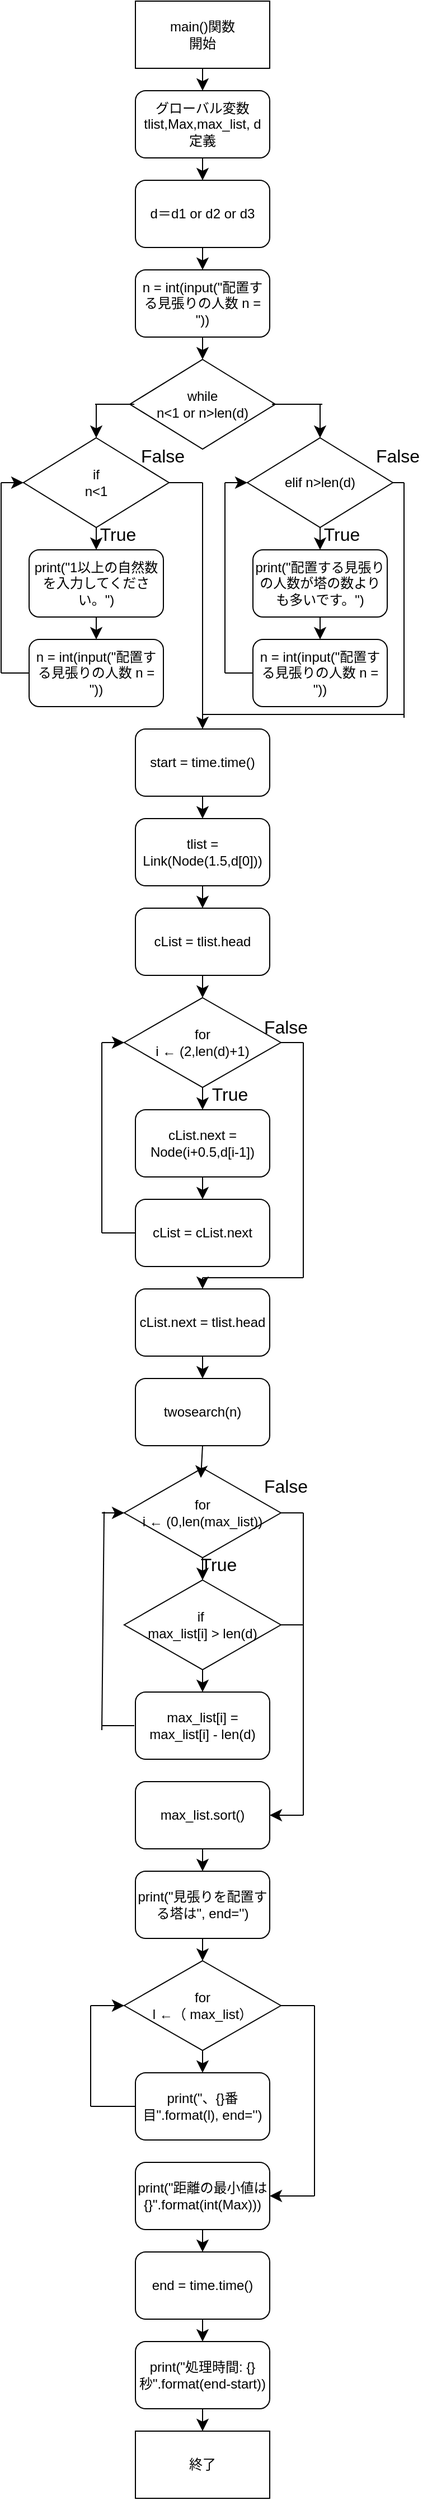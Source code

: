 <mxfile version="24.6.5" type="onedrive">
  <diagram name="ページ1" id="Wb0yIDDw3PDdgRT3iZk8">
    <mxGraphModel grid="1" page="0" gridSize="10" guides="1" tooltips="1" connect="1" arrows="1" fold="1" pageScale="1" pageWidth="827" pageHeight="1169" math="0" shadow="0">
      <root>
        <mxCell id="0" />
        <mxCell id="1" parent="0" />
        <mxCell id="iAbFU8XFhEPWIJ4KuYFY-12" style="edgeStyle=none;curved=1;rounded=0;orthogonalLoop=1;jettySize=auto;html=1;exitX=0.5;exitY=1;exitDx=0;exitDy=0;entryX=0.5;entryY=0;entryDx=0;entryDy=0;fontSize=12;startSize=8;endSize=8;" edge="1" parent="1" source="iAbFU8XFhEPWIJ4KuYFY-1" target="iAbFU8XFhEPWIJ4KuYFY-2">
          <mxGeometry relative="1" as="geometry" />
        </mxCell>
        <mxCell id="iAbFU8XFhEPWIJ4KuYFY-1" value="main()関数&lt;div&gt;開始&lt;/div&gt;" style="rounded=0;whiteSpace=wrap;html=1;" vertex="1" parent="1">
          <mxGeometry x="40" y="-120" width="120" height="60" as="geometry" />
        </mxCell>
        <mxCell id="iAbFU8XFhEPWIJ4KuYFY-13" style="edgeStyle=none;curved=1;rounded=0;orthogonalLoop=1;jettySize=auto;html=1;exitX=0.5;exitY=1;exitDx=0;exitDy=0;fontSize=12;startSize=8;endSize=8;" edge="1" parent="1" source="iAbFU8XFhEPWIJ4KuYFY-2" target="iAbFU8XFhEPWIJ4KuYFY-3">
          <mxGeometry relative="1" as="geometry" />
        </mxCell>
        <mxCell id="iAbFU8XFhEPWIJ4KuYFY-2" value="グローバル変数&lt;div&gt;tlist,Max,max_list, d&lt;br&gt;&lt;/div&gt;&lt;div&gt;定義&lt;/div&gt;" style="rounded=1;whiteSpace=wrap;html=1;" vertex="1" parent="1">
          <mxGeometry x="40" y="-40" width="120" height="60" as="geometry" />
        </mxCell>
        <mxCell id="iAbFU8XFhEPWIJ4KuYFY-14" style="edgeStyle=none;curved=1;rounded=0;orthogonalLoop=1;jettySize=auto;html=1;exitX=0.5;exitY=1;exitDx=0;exitDy=0;fontSize=12;startSize=8;endSize=8;" edge="1" parent="1" source="iAbFU8XFhEPWIJ4KuYFY-3" target="iAbFU8XFhEPWIJ4KuYFY-4">
          <mxGeometry relative="1" as="geometry" />
        </mxCell>
        <mxCell id="iAbFU8XFhEPWIJ4KuYFY-3" value="d＝d1 or d2 or d3" style="rounded=1;whiteSpace=wrap;html=1;" vertex="1" parent="1">
          <mxGeometry x="40" y="40" width="120" height="60" as="geometry" />
        </mxCell>
        <mxCell id="iAbFU8XFhEPWIJ4KuYFY-15" style="edgeStyle=none;curved=1;rounded=0;orthogonalLoop=1;jettySize=auto;html=1;exitX=0.5;exitY=1;exitDx=0;exitDy=0;entryX=0.5;entryY=0;entryDx=0;entryDy=0;fontSize=12;startSize=8;endSize=8;" edge="1" parent="1" source="iAbFU8XFhEPWIJ4KuYFY-4" target="iAbFU8XFhEPWIJ4KuYFY-5">
          <mxGeometry relative="1" as="geometry" />
        </mxCell>
        <mxCell id="iAbFU8XFhEPWIJ4KuYFY-4" value="n = int(input(&quot;配置する見張りの人数 n = &quot;))" style="rounded=1;whiteSpace=wrap;html=1;" vertex="1" parent="1">
          <mxGeometry x="40" y="120" width="120" height="60" as="geometry" />
        </mxCell>
        <mxCell id="iAbFU8XFhEPWIJ4KuYFY-5" value="while&lt;div&gt;n&amp;lt;1 or n&amp;gt;len(d)&lt;br&gt;&lt;/div&gt;" style="rhombus;whiteSpace=wrap;html=1;" vertex="1" parent="1">
          <mxGeometry x="35" y="200" width="130" height="80" as="geometry" />
        </mxCell>
        <mxCell id="iAbFU8XFhEPWIJ4KuYFY-22" style="edgeStyle=none;curved=1;rounded=0;orthogonalLoop=1;jettySize=auto;html=1;exitX=0.5;exitY=1;exitDx=0;exitDy=0;entryX=0.5;entryY=0;entryDx=0;entryDy=0;fontSize=12;startSize=8;endSize=8;" edge="1" parent="1" source="iAbFU8XFhEPWIJ4KuYFY-6" target="iAbFU8XFhEPWIJ4KuYFY-10">
          <mxGeometry relative="1" as="geometry" />
        </mxCell>
        <mxCell id="iAbFU8XFhEPWIJ4KuYFY-6" value="&lt;div&gt;elif n&amp;gt;len(d)&lt;br&gt;&lt;/div&gt;" style="rhombus;whiteSpace=wrap;html=1;" vertex="1" parent="1">
          <mxGeometry x="140" y="270" width="130" height="80" as="geometry" />
        </mxCell>
        <mxCell id="iAbFU8XFhEPWIJ4KuYFY-7" value="&lt;div&gt;if&lt;/div&gt;&lt;div&gt;n&amp;lt;1&lt;/div&gt;" style="rhombus;whiteSpace=wrap;html=1;" vertex="1" parent="1">
          <mxGeometry x="-60" y="270" width="130" height="80" as="geometry" />
        </mxCell>
        <mxCell id="iAbFU8XFhEPWIJ4KuYFY-8" value="n = int(input(&quot;配置する見張りの人数 n = &quot;))" style="rounded=1;whiteSpace=wrap;html=1;" vertex="1" parent="1">
          <mxGeometry x="-55" y="450" width="120" height="60" as="geometry" />
        </mxCell>
        <mxCell id="iAbFU8XFhEPWIJ4KuYFY-21" style="edgeStyle=none;curved=1;rounded=0;orthogonalLoop=1;jettySize=auto;html=1;exitX=0.5;exitY=1;exitDx=0;exitDy=0;fontSize=12;startSize=8;endSize=8;" edge="1" parent="1" source="iAbFU8XFhEPWIJ4KuYFY-9" target="iAbFU8XFhEPWIJ4KuYFY-8">
          <mxGeometry relative="1" as="geometry" />
        </mxCell>
        <mxCell id="iAbFU8XFhEPWIJ4KuYFY-9" value="print(&quot;1以上の自然数を入力してください。&quot;)" style="rounded=1;whiteSpace=wrap;html=1;" vertex="1" parent="1">
          <mxGeometry x="-55" y="370" width="120" height="60" as="geometry" />
        </mxCell>
        <mxCell id="iAbFU8XFhEPWIJ4KuYFY-23" style="edgeStyle=none;curved=1;rounded=0;orthogonalLoop=1;jettySize=auto;html=1;exitX=0.5;exitY=1;exitDx=0;exitDy=0;entryX=0.5;entryY=0;entryDx=0;entryDy=0;fontSize=12;startSize=8;endSize=8;" edge="1" parent="1" source="iAbFU8XFhEPWIJ4KuYFY-10" target="iAbFU8XFhEPWIJ4KuYFY-11">
          <mxGeometry relative="1" as="geometry" />
        </mxCell>
        <mxCell id="iAbFU8XFhEPWIJ4KuYFY-10" value="print(&quot;配置する見張りの人数が塔の数よりも多いです。&quot;)" style="rounded=1;whiteSpace=wrap;html=1;" vertex="1" parent="1">
          <mxGeometry x="145" y="370" width="120" height="60" as="geometry" />
        </mxCell>
        <mxCell id="iAbFU8XFhEPWIJ4KuYFY-11" value="n = int(input(&quot;配置する見張りの人数 n = &quot;))" style="rounded=1;whiteSpace=wrap;html=1;" vertex="1" parent="1">
          <mxGeometry x="145" y="450" width="120" height="60" as="geometry" />
        </mxCell>
        <mxCell id="iAbFU8XFhEPWIJ4KuYFY-16" value="" style="endArrow=none;html=1;rounded=0;fontSize=12;startSize=8;endSize=8;curved=1;exitX=0;exitY=0.5;exitDx=0;exitDy=0;" edge="1" parent="1">
          <mxGeometry width="50" height="50" relative="1" as="geometry">
            <mxPoint x="39" y="240.0" as="sourcePoint" />
            <mxPoint x="4" y="240" as="targetPoint" />
          </mxGeometry>
        </mxCell>
        <mxCell id="iAbFU8XFhEPWIJ4KuYFY-17" value="" style="endArrow=classic;html=1;rounded=0;fontSize=12;startSize=8;endSize=8;curved=1;entryX=0.5;entryY=0;entryDx=0;entryDy=0;" edge="1" parent="1" target="iAbFU8XFhEPWIJ4KuYFY-7">
          <mxGeometry width="50" height="50" relative="1" as="geometry">
            <mxPoint x="5" y="240" as="sourcePoint" />
            <mxPoint x="140" y="250" as="targetPoint" />
          </mxGeometry>
        </mxCell>
        <mxCell id="iAbFU8XFhEPWIJ4KuYFY-18" value="" style="endArrow=none;html=1;rounded=0;fontSize=12;startSize=8;endSize=8;curved=1;exitX=1;exitY=0.5;exitDx=0;exitDy=0;" edge="1" parent="1">
          <mxGeometry width="50" height="50" relative="1" as="geometry">
            <mxPoint x="162" y="240.0" as="sourcePoint" />
            <mxPoint x="207" y="240" as="targetPoint" />
          </mxGeometry>
        </mxCell>
        <mxCell id="iAbFU8XFhEPWIJ4KuYFY-19" value="" style="endArrow=classic;html=1;rounded=0;fontSize=12;startSize=8;endSize=8;curved=1;entryX=0.5;entryY=0;entryDx=0;entryDy=0;" edge="1" parent="1" target="iAbFU8XFhEPWIJ4KuYFY-6">
          <mxGeometry width="50" height="50" relative="1" as="geometry">
            <mxPoint x="205" y="240" as="sourcePoint" />
            <mxPoint x="220" y="240" as="targetPoint" />
          </mxGeometry>
        </mxCell>
        <mxCell id="iAbFU8XFhEPWIJ4KuYFY-20" style="edgeStyle=none;curved=1;rounded=0;orthogonalLoop=1;jettySize=auto;html=1;exitX=0.5;exitY=1;exitDx=0;exitDy=0;fontSize=12;startSize=8;endSize=8;" edge="1" parent="1" source="iAbFU8XFhEPWIJ4KuYFY-7">
          <mxGeometry relative="1" as="geometry">
            <mxPoint x="5" y="370" as="targetPoint" />
          </mxGeometry>
        </mxCell>
        <mxCell id="iAbFU8XFhEPWIJ4KuYFY-24" value="" style="endArrow=none;html=1;rounded=0;fontSize=12;startSize=8;endSize=8;curved=1;exitX=0;exitY=0.5;exitDx=0;exitDy=0;" edge="1" parent="1" source="iAbFU8XFhEPWIJ4KuYFY-8">
          <mxGeometry width="50" height="50" relative="1" as="geometry">
            <mxPoint x="50" y="480" as="sourcePoint" />
            <mxPoint x="-80" y="480" as="targetPoint" />
          </mxGeometry>
        </mxCell>
        <mxCell id="iAbFU8XFhEPWIJ4KuYFY-25" value="" style="endArrow=none;html=1;rounded=0;fontSize=12;startSize=8;endSize=8;curved=1;" edge="1" parent="1">
          <mxGeometry width="50" height="50" relative="1" as="geometry">
            <mxPoint x="-80" y="480" as="sourcePoint" />
            <mxPoint x="-80" y="310" as="targetPoint" />
          </mxGeometry>
        </mxCell>
        <mxCell id="iAbFU8XFhEPWIJ4KuYFY-26" value="" style="endArrow=classic;html=1;rounded=0;fontSize=12;startSize=8;endSize=8;curved=1;entryX=0;entryY=0.5;entryDx=0;entryDy=0;" edge="1" parent="1" target="iAbFU8XFhEPWIJ4KuYFY-7">
          <mxGeometry width="50" height="50" relative="1" as="geometry">
            <mxPoint x="-80" y="310" as="sourcePoint" />
            <mxPoint x="100" y="430" as="targetPoint" />
          </mxGeometry>
        </mxCell>
        <mxCell id="iAbFU8XFhEPWIJ4KuYFY-27" value="" style="endArrow=none;html=1;rounded=0;fontSize=12;startSize=8;endSize=8;curved=1;exitX=0;exitY=0.5;exitDx=0;exitDy=0;" edge="1" parent="1" source="iAbFU8XFhEPWIJ4KuYFY-11">
          <mxGeometry width="50" height="50" relative="1" as="geometry">
            <mxPoint x="140" y="490" as="sourcePoint" />
            <mxPoint x="120" y="480" as="targetPoint" />
          </mxGeometry>
        </mxCell>
        <mxCell id="iAbFU8XFhEPWIJ4KuYFY-29" value="" style="endArrow=classic;html=1;rounded=0;fontSize=12;startSize=8;endSize=8;curved=1;entryX=0;entryY=0.5;entryDx=0;entryDy=0;" edge="1" parent="1" target="iAbFU8XFhEPWIJ4KuYFY-6">
          <mxGeometry width="50" height="50" relative="1" as="geometry">
            <mxPoint x="120" y="310" as="sourcePoint" />
            <mxPoint x="160" y="440" as="targetPoint" />
          </mxGeometry>
        </mxCell>
        <mxCell id="iAbFU8XFhEPWIJ4KuYFY-30" value="" style="endArrow=none;html=1;rounded=0;fontSize=12;startSize=8;endSize=8;curved=1;" edge="1" parent="1">
          <mxGeometry width="50" height="50" relative="1" as="geometry">
            <mxPoint x="120" y="480" as="sourcePoint" />
            <mxPoint x="120" y="310" as="targetPoint" />
          </mxGeometry>
        </mxCell>
        <mxCell id="CHLB2-CUso94uzppEXTt-10" style="edgeStyle=none;curved=1;rounded=0;orthogonalLoop=1;jettySize=auto;html=1;exitX=0.5;exitY=1;exitDx=0;exitDy=0;entryX=0.5;entryY=0;entryDx=0;entryDy=0;fontSize=12;startSize=8;endSize=8;" edge="1" parent="1" source="iAbFU8XFhEPWIJ4KuYFY-31" target="iAbFU8XFhEPWIJ4KuYFY-32">
          <mxGeometry relative="1" as="geometry" />
        </mxCell>
        <mxCell id="iAbFU8XFhEPWIJ4KuYFY-31" value="start = time.time()" style="rounded=1;whiteSpace=wrap;html=1;" vertex="1" parent="1">
          <mxGeometry x="40" y="530" width="120" height="60" as="geometry" />
        </mxCell>
        <mxCell id="CHLB2-CUso94uzppEXTt-11" style="edgeStyle=none;curved=1;rounded=0;orthogonalLoop=1;jettySize=auto;html=1;exitX=0.5;exitY=1;exitDx=0;exitDy=0;entryX=0.5;entryY=0;entryDx=0;entryDy=0;fontSize=12;startSize=8;endSize=8;" edge="1" parent="1" source="iAbFU8XFhEPWIJ4KuYFY-32" target="CHLB2-CUso94uzppEXTt-1">
          <mxGeometry relative="1" as="geometry" />
        </mxCell>
        <mxCell id="iAbFU8XFhEPWIJ4KuYFY-32" value="tlist = Link(Node(1.5,d[0]))" style="rounded=1;whiteSpace=wrap;html=1;" vertex="1" parent="1">
          <mxGeometry x="40" y="610" width="120" height="60" as="geometry" />
        </mxCell>
        <mxCell id="CHLB2-CUso94uzppEXTt-12" style="edgeStyle=none;curved=1;rounded=0;orthogonalLoop=1;jettySize=auto;html=1;exitX=0.5;exitY=1;exitDx=0;exitDy=0;entryX=0.5;entryY=0;entryDx=0;entryDy=0;fontSize=12;startSize=8;endSize=8;" edge="1" parent="1" source="CHLB2-CUso94uzppEXTt-1" target="CHLB2-CUso94uzppEXTt-2">
          <mxGeometry relative="1" as="geometry" />
        </mxCell>
        <mxCell id="CHLB2-CUso94uzppEXTt-1" value="cList = tlist.head" style="rounded=1;whiteSpace=wrap;html=1;" vertex="1" parent="1">
          <mxGeometry x="40" y="690" width="120" height="60" as="geometry" />
        </mxCell>
        <mxCell id="CHLB2-CUso94uzppEXTt-14" style="edgeStyle=none;curved=1;rounded=0;orthogonalLoop=1;jettySize=auto;html=1;exitX=0.5;exitY=1;exitDx=0;exitDy=0;entryX=0.5;entryY=0;entryDx=0;entryDy=0;fontSize=12;startSize=8;endSize=8;" edge="1" parent="1" source="CHLB2-CUso94uzppEXTt-2" target="CHLB2-CUso94uzppEXTt-3">
          <mxGeometry relative="1" as="geometry" />
        </mxCell>
        <mxCell id="CHLB2-CUso94uzppEXTt-2" value="&lt;div&gt;for&lt;/div&gt;i ←&amp;nbsp;(2,len(d)+1)" style="rhombus;whiteSpace=wrap;html=1;" vertex="1" parent="1">
          <mxGeometry x="30" y="770" width="140" height="80" as="geometry" />
        </mxCell>
        <mxCell id="CHLB2-CUso94uzppEXTt-15" style="edgeStyle=none;curved=1;rounded=0;orthogonalLoop=1;jettySize=auto;html=1;exitX=0.5;exitY=1;exitDx=0;exitDy=0;entryX=0.5;entryY=0;entryDx=0;entryDy=0;fontSize=12;startSize=8;endSize=8;" edge="1" parent="1" source="CHLB2-CUso94uzppEXTt-3" target="CHLB2-CUso94uzppEXTt-4">
          <mxGeometry relative="1" as="geometry" />
        </mxCell>
        <UserObject label="cList.next = Node(i+0.5,d[i-1])" link="cList.next = Node(i+0.5,d[i-1])" id="CHLB2-CUso94uzppEXTt-3">
          <mxCell style="rounded=1;whiteSpace=wrap;html=1;" vertex="1" parent="1">
            <mxGeometry x="40" y="870" width="120" height="60" as="geometry" />
          </mxCell>
        </UserObject>
        <UserObject label="cList = cList.next" link="cList = cList.next" id="CHLB2-CUso94uzppEXTt-4">
          <mxCell style="rounded=1;whiteSpace=wrap;html=1;" vertex="1" parent="1">
            <mxGeometry x="40" y="950" width="120" height="60" as="geometry" />
          </mxCell>
        </UserObject>
        <mxCell id="CHLB2-CUso94uzppEXTt-5" value="" style="endArrow=none;html=1;rounded=0;fontSize=12;startSize=8;endSize=8;curved=1;entryX=1;entryY=0.5;entryDx=0;entryDy=0;" edge="1" parent="1" target="iAbFU8XFhEPWIJ4KuYFY-7">
          <mxGeometry width="50" height="50" relative="1" as="geometry">
            <mxPoint x="100" y="310" as="sourcePoint" />
            <mxPoint x="120" y="550" as="targetPoint" />
          </mxGeometry>
        </mxCell>
        <mxCell id="CHLB2-CUso94uzppEXTt-6" value="" style="endArrow=none;html=1;rounded=0;fontSize=12;startSize=8;endSize=8;curved=1;" edge="1" parent="1">
          <mxGeometry width="50" height="50" relative="1" as="geometry">
            <mxPoint x="280" y="517" as="sourcePoint" />
            <mxPoint x="100" y="517" as="targetPoint" />
          </mxGeometry>
        </mxCell>
        <mxCell id="CHLB2-CUso94uzppEXTt-7" value="" style="endArrow=classic;html=1;rounded=0;fontSize=12;startSize=8;endSize=8;curved=1;entryX=0.5;entryY=0;entryDx=0;entryDy=0;" edge="1" parent="1" target="iAbFU8XFhEPWIJ4KuYFY-31">
          <mxGeometry width="50" height="50" relative="1" as="geometry">
            <mxPoint x="100" y="310" as="sourcePoint" />
            <mxPoint x="90" y="550" as="targetPoint" />
          </mxGeometry>
        </mxCell>
        <mxCell id="CHLB2-CUso94uzppEXTt-8" value="" style="endArrow=none;html=1;rounded=0;fontSize=12;startSize=8;endSize=8;curved=1;" edge="1" parent="1">
          <mxGeometry width="50" height="50" relative="1" as="geometry">
            <mxPoint x="280" y="310" as="sourcePoint" />
            <mxPoint x="280" y="520" as="targetPoint" />
          </mxGeometry>
        </mxCell>
        <mxCell id="CHLB2-CUso94uzppEXTt-9" value="" style="endArrow=none;html=1;rounded=0;fontSize=12;startSize=8;endSize=8;curved=1;entryX=1;entryY=0.5;entryDx=0;entryDy=0;" edge="1" parent="1" target="iAbFU8XFhEPWIJ4KuYFY-6">
          <mxGeometry width="50" height="50" relative="1" as="geometry">
            <mxPoint x="280" y="310" as="sourcePoint" />
            <mxPoint x="280" y="340" as="targetPoint" />
          </mxGeometry>
        </mxCell>
        <mxCell id="CHLB2-CUso94uzppEXTt-29" style="edgeStyle=none;curved=1;rounded=0;orthogonalLoop=1;jettySize=auto;html=1;exitX=0.5;exitY=1;exitDx=0;exitDy=0;fontSize=12;startSize=8;endSize=8;" edge="1" parent="1" source="CHLB2-CUso94uzppEXTt-13" target="CHLB2-CUso94uzppEXTt-27">
          <mxGeometry relative="1" as="geometry" />
        </mxCell>
        <UserObject label="cList.next = tlist.head" link="cList.next = tlist.head" id="CHLB2-CUso94uzppEXTt-13">
          <mxCell style="rounded=1;whiteSpace=wrap;html=1;" vertex="1" parent="1">
            <mxGeometry x="40" y="1030" width="120" height="60" as="geometry" />
          </mxCell>
        </UserObject>
        <mxCell id="CHLB2-CUso94uzppEXTt-20" value="" style="endArrow=none;html=1;rounded=0;fontSize=12;startSize=8;endSize=8;curved=1;exitX=0;exitY=0.5;exitDx=0;exitDy=0;" edge="1" parent="1" source="CHLB2-CUso94uzppEXTt-4">
          <mxGeometry width="50" height="50" relative="1" as="geometry">
            <mxPoint x="80" y="930" as="sourcePoint" />
            <mxPoint x="10" y="980" as="targetPoint" />
          </mxGeometry>
        </mxCell>
        <mxCell id="CHLB2-CUso94uzppEXTt-21" value="" style="endArrow=none;html=1;rounded=0;fontSize=12;startSize=8;endSize=8;curved=1;" edge="1" parent="1">
          <mxGeometry width="50" height="50" relative="1" as="geometry">
            <mxPoint x="10" y="980" as="sourcePoint" />
            <mxPoint x="10" y="810" as="targetPoint" />
          </mxGeometry>
        </mxCell>
        <mxCell id="CHLB2-CUso94uzppEXTt-22" value="" style="endArrow=classic;html=1;rounded=0;fontSize=12;startSize=8;endSize=8;curved=1;entryX=0;entryY=0.5;entryDx=0;entryDy=0;" edge="1" parent="1" target="CHLB2-CUso94uzppEXTt-2">
          <mxGeometry width="50" height="50" relative="1" as="geometry">
            <mxPoint x="10" y="810" as="sourcePoint" />
            <mxPoint x="130" y="880" as="targetPoint" />
          </mxGeometry>
        </mxCell>
        <mxCell id="CHLB2-CUso94uzppEXTt-23" value="" style="endArrow=none;html=1;rounded=0;fontSize=12;startSize=8;endSize=8;curved=1;entryX=1;entryY=0.5;entryDx=0;entryDy=0;" edge="1" parent="1" target="CHLB2-CUso94uzppEXTt-2">
          <mxGeometry width="50" height="50" relative="1" as="geometry">
            <mxPoint x="190" y="810" as="sourcePoint" />
            <mxPoint x="200" y="880" as="targetPoint" />
          </mxGeometry>
        </mxCell>
        <mxCell id="CHLB2-CUso94uzppEXTt-24" value="" style="endArrow=none;html=1;rounded=0;fontSize=12;startSize=8;endSize=8;curved=1;" edge="1" parent="1">
          <mxGeometry width="50" height="50" relative="1" as="geometry">
            <mxPoint x="190" y="1020" as="sourcePoint" />
            <mxPoint x="190" y="810" as="targetPoint" />
          </mxGeometry>
        </mxCell>
        <mxCell id="CHLB2-CUso94uzppEXTt-25" value="" style="endArrow=none;html=1;rounded=0;fontSize=12;startSize=8;endSize=8;curved=1;" edge="1" parent="1">
          <mxGeometry width="50" height="50" relative="1" as="geometry">
            <mxPoint x="100" y="1020" as="sourcePoint" />
            <mxPoint x="190" y="1020" as="targetPoint" />
          </mxGeometry>
        </mxCell>
        <mxCell id="CHLB2-CUso94uzppEXTt-26" value="" style="endArrow=classic;html=1;rounded=0;fontSize=12;startSize=8;endSize=8;curved=1;entryX=0.5;entryY=0;entryDx=0;entryDy=0;" edge="1" parent="1" target="CHLB2-CUso94uzppEXTt-13">
          <mxGeometry width="50" height="50" relative="1" as="geometry">
            <mxPoint x="100" y="1020" as="sourcePoint" />
            <mxPoint x="200" y="880" as="targetPoint" />
          </mxGeometry>
        </mxCell>
        <mxCell id="CHLB2-CUso94uzppEXTt-27" value="twosearch(n)" style="rounded=1;whiteSpace=wrap;html=1;" vertex="1" parent="1">
          <mxGeometry x="40" y="1110" width="120" height="60" as="geometry" />
        </mxCell>
        <mxCell id="CHLB2-CUso94uzppEXTt-33" style="edgeStyle=none;curved=1;rounded=0;orthogonalLoop=1;jettySize=auto;html=1;exitX=0.5;exitY=1;exitDx=0;exitDy=0;entryX=0.5;entryY=0;entryDx=0;entryDy=0;fontSize=12;startSize=8;endSize=8;" edge="1" parent="1" source="CHLB2-CUso94uzppEXTt-28" target="CHLB2-CUso94uzppEXTt-31">
          <mxGeometry relative="1" as="geometry" />
        </mxCell>
        <mxCell id="CHLB2-CUso94uzppEXTt-28" value="&lt;div&gt;for&lt;/div&gt;i ←&amp;nbsp;(0,len(max_list))" style="rhombus;whiteSpace=wrap;html=1;" vertex="1" parent="1">
          <mxGeometry x="30" y="1190" width="140" height="80" as="geometry" />
        </mxCell>
        <mxCell id="CHLB2-CUso94uzppEXTt-30" style="edgeStyle=none;curved=1;rounded=0;orthogonalLoop=1;jettySize=auto;html=1;exitX=0.5;exitY=1;exitDx=0;exitDy=0;entryX=0.489;entryY=0.109;entryDx=0;entryDy=0;entryPerimeter=0;fontSize=12;startSize=8;endSize=8;" edge="1" parent="1" source="CHLB2-CUso94uzppEXTt-27" target="CHLB2-CUso94uzppEXTt-28">
          <mxGeometry relative="1" as="geometry" />
        </mxCell>
        <mxCell id="CHLB2-CUso94uzppEXTt-34" style="edgeStyle=none;curved=1;rounded=0;orthogonalLoop=1;jettySize=auto;html=1;exitX=0.5;exitY=1;exitDx=0;exitDy=0;entryX=0.5;entryY=0;entryDx=0;entryDy=0;fontSize=12;startSize=8;endSize=8;" edge="1" parent="1" source="CHLB2-CUso94uzppEXTt-31" target="CHLB2-CUso94uzppEXTt-32">
          <mxGeometry relative="1" as="geometry" />
        </mxCell>
        <mxCell id="CHLB2-CUso94uzppEXTt-31" value="if&amp;nbsp;&lt;div&gt;max_list[i] &amp;gt; len(d)&lt;div&gt;&lt;/div&gt;&lt;/div&gt;" style="rhombus;whiteSpace=wrap;html=1;" vertex="1" parent="1">
          <mxGeometry x="30" y="1290" width="140" height="80" as="geometry" />
        </mxCell>
        <mxCell id="CHLB2-CUso94uzppEXTt-32" value="max_list[i] = max_list[i] - len(d)" style="rounded=1;whiteSpace=wrap;html=1;" vertex="1" parent="1">
          <mxGeometry x="40" y="1390" width="120" height="60" as="geometry" />
        </mxCell>
        <mxCell id="CHLB2-CUso94uzppEXTt-35" value="" style="endArrow=none;html=1;rounded=0;fontSize=12;startSize=8;endSize=8;curved=1;exitX=0;exitY=0.5;exitDx=0;exitDy=0;" edge="1" parent="1">
          <mxGeometry width="50" height="50" relative="1" as="geometry">
            <mxPoint x="39" y="1420" as="sourcePoint" />
            <mxPoint x="10" y="1420" as="targetPoint" />
          </mxGeometry>
        </mxCell>
        <mxCell id="CHLB2-CUso94uzppEXTt-36" value="" style="endArrow=none;html=1;rounded=0;fontSize=12;startSize=8;endSize=8;curved=1;" edge="1" parent="1">
          <mxGeometry width="50" height="50" relative="1" as="geometry">
            <mxPoint x="10" y="1424" as="sourcePoint" />
            <mxPoint x="12" y="1229" as="targetPoint" />
          </mxGeometry>
        </mxCell>
        <mxCell id="CHLB2-CUso94uzppEXTt-37" value="" style="endArrow=classic;html=1;rounded=0;fontSize=12;startSize=8;endSize=8;curved=1;entryX=0;entryY=0.5;entryDx=0;entryDy=0;" edge="1" parent="1" target="CHLB2-CUso94uzppEXTt-28">
          <mxGeometry width="50" height="50" relative="1" as="geometry">
            <mxPoint x="10" y="1230" as="sourcePoint" />
            <mxPoint x="130" y="1270" as="targetPoint" />
          </mxGeometry>
        </mxCell>
        <mxCell id="CHLB2-CUso94uzppEXTt-48" style="edgeStyle=none;curved=1;rounded=0;orthogonalLoop=1;jettySize=auto;html=1;exitX=0.5;exitY=1;exitDx=0;exitDy=0;entryX=0.5;entryY=0;entryDx=0;entryDy=0;fontSize=12;startSize=8;endSize=8;" edge="1" parent="1" source="CHLB2-CUso94uzppEXTt-38" target="CHLB2-CUso94uzppEXTt-43">
          <mxGeometry relative="1" as="geometry" />
        </mxCell>
        <UserObject label="max_list.sort()" link="max_list.sort()" id="CHLB2-CUso94uzppEXTt-38">
          <mxCell style="rounded=1;whiteSpace=wrap;html=1;" vertex="1" parent="1">
            <mxGeometry x="40" y="1470" width="120" height="60" as="geometry" />
          </mxCell>
        </UserObject>
        <mxCell id="CHLB2-CUso94uzppEXTt-40" value="" style="endArrow=none;html=1;rounded=0;fontSize=12;startSize=8;endSize=8;curved=1;entryX=1;entryY=0.5;entryDx=0;entryDy=0;" edge="1" parent="1">
          <mxGeometry width="50" height="50" relative="1" as="geometry">
            <mxPoint x="190" y="1230" as="sourcePoint" />
            <mxPoint x="170.0" y="1230" as="targetPoint" />
          </mxGeometry>
        </mxCell>
        <mxCell id="CHLB2-CUso94uzppEXTt-41" value="" style="endArrow=none;html=1;rounded=0;fontSize=12;startSize=8;endSize=8;curved=1;" edge="1" parent="1">
          <mxGeometry width="50" height="50" relative="1" as="geometry">
            <mxPoint x="190" y="1500" as="sourcePoint" />
            <mxPoint x="190" y="1230" as="targetPoint" />
          </mxGeometry>
        </mxCell>
        <mxCell id="CHLB2-CUso94uzppEXTt-42" value="" style="endArrow=classic;html=1;rounded=0;fontSize=12;startSize=8;endSize=8;curved=1;entryX=1;entryY=0.5;entryDx=0;entryDy=0;" edge="1" parent="1" target="CHLB2-CUso94uzppEXTt-38">
          <mxGeometry width="50" height="50" relative="1" as="geometry">
            <mxPoint x="190" y="1500" as="sourcePoint" />
            <mxPoint x="130" y="1350" as="targetPoint" />
          </mxGeometry>
        </mxCell>
        <mxCell id="CHLB2-CUso94uzppEXTt-49" style="edgeStyle=none;curved=1;rounded=0;orthogonalLoop=1;jettySize=auto;html=1;exitX=0.5;exitY=1;exitDx=0;exitDy=0;fontSize=12;startSize=8;endSize=8;" edge="1" parent="1" source="CHLB2-CUso94uzppEXTt-43" target="CHLB2-CUso94uzppEXTt-46">
          <mxGeometry relative="1" as="geometry" />
        </mxCell>
        <mxCell id="CHLB2-CUso94uzppEXTt-43" value="print(&quot;見張りを配置する塔は&quot;, end=&#39;&#39;)" style="rounded=1;whiteSpace=wrap;html=1;" vertex="1" parent="1">
          <mxGeometry x="40" y="1550" width="120" height="60" as="geometry" />
        </mxCell>
        <mxCell id="CHLB2-CUso94uzppEXTt-45" value="" style="endArrow=none;html=1;rounded=0;fontSize=12;startSize=8;endSize=8;curved=1;entryX=1;entryY=0.5;entryDx=0;entryDy=0;" edge="1" parent="1" target="CHLB2-CUso94uzppEXTt-31">
          <mxGeometry width="50" height="50" relative="1" as="geometry">
            <mxPoint x="190" y="1330" as="sourcePoint" />
            <mxPoint x="130" y="1490" as="targetPoint" />
          </mxGeometry>
        </mxCell>
        <mxCell id="CHLB2-CUso94uzppEXTt-50" style="edgeStyle=none;curved=1;rounded=0;orthogonalLoop=1;jettySize=auto;html=1;exitX=0.5;exitY=1;exitDx=0;exitDy=0;entryX=0.5;entryY=0;entryDx=0;entryDy=0;fontSize=12;startSize=8;endSize=8;" edge="1" parent="1" source="CHLB2-CUso94uzppEXTt-46" target="CHLB2-CUso94uzppEXTt-47">
          <mxGeometry relative="1" as="geometry" />
        </mxCell>
        <mxCell id="CHLB2-CUso94uzppEXTt-46" value="&lt;div&gt;for&lt;/div&gt;&lt;div&gt;l ←（ max_list）&lt;br&gt;&lt;/div&gt;" style="rhombus;whiteSpace=wrap;html=1;" vertex="1" parent="1">
          <mxGeometry x="30" y="1630" width="140" height="80" as="geometry" />
        </mxCell>
        <mxCell id="CHLB2-CUso94uzppEXTt-47" value="print(&quot;、{}番目&quot;.format(l), end=&#39;&#39;)" style="rounded=1;whiteSpace=wrap;html=1;" vertex="1" parent="1">
          <mxGeometry x="40" y="1730" width="120" height="60" as="geometry" />
        </mxCell>
        <mxCell id="CHLB2-CUso94uzppEXTt-55" style="edgeStyle=none;curved=1;rounded=0;orthogonalLoop=1;jettySize=auto;html=1;exitX=0.5;exitY=1;exitDx=0;exitDy=0;fontSize=12;startSize=8;endSize=8;" edge="1" parent="1" source="CHLB2-CUso94uzppEXTt-51" target="CHLB2-CUso94uzppEXTt-52">
          <mxGeometry relative="1" as="geometry" />
        </mxCell>
        <mxCell id="CHLB2-CUso94uzppEXTt-51" value="print(&quot;距離の最小値は {}&quot;.format(int(Max)))" style="rounded=1;whiteSpace=wrap;html=1;" vertex="1" parent="1">
          <mxGeometry x="40" y="1810" width="120" height="60" as="geometry" />
        </mxCell>
        <mxCell id="CHLB2-CUso94uzppEXTt-56" style="edgeStyle=none;curved=1;rounded=0;orthogonalLoop=1;jettySize=auto;html=1;exitX=0.5;exitY=1;exitDx=0;exitDy=0;entryX=0.5;entryY=0;entryDx=0;entryDy=0;fontSize=12;startSize=8;endSize=8;" edge="1" parent="1" source="CHLB2-CUso94uzppEXTt-52" target="CHLB2-CUso94uzppEXTt-53">
          <mxGeometry relative="1" as="geometry" />
        </mxCell>
        <mxCell id="CHLB2-CUso94uzppEXTt-52" value="end = time.time()" style="rounded=1;whiteSpace=wrap;html=1;" vertex="1" parent="1">
          <mxGeometry x="40" y="1890" width="120" height="60" as="geometry" />
        </mxCell>
        <mxCell id="CHLB2-CUso94uzppEXTt-58" style="edgeStyle=none;curved=1;rounded=0;orthogonalLoop=1;jettySize=auto;html=1;exitX=0.5;exitY=1;exitDx=0;exitDy=0;fontSize=12;startSize=8;endSize=8;" edge="1" parent="1" source="CHLB2-CUso94uzppEXTt-53" target="CHLB2-CUso94uzppEXTt-57">
          <mxGeometry relative="1" as="geometry" />
        </mxCell>
        <mxCell id="CHLB2-CUso94uzppEXTt-53" value="print(&quot;処理時間: {}秒&quot;.format(end-start))" style="rounded=1;whiteSpace=wrap;html=1;" vertex="1" parent="1">
          <mxGeometry x="40" y="1970" width="120" height="60" as="geometry" />
        </mxCell>
        <mxCell id="CHLB2-CUso94uzppEXTt-57" value="終了" style="rounded=0;whiteSpace=wrap;html=1;" vertex="1" parent="1">
          <mxGeometry x="40" y="2050" width="120" height="60" as="geometry" />
        </mxCell>
        <mxCell id="CHLB2-CUso94uzppEXTt-59" value="" style="endArrow=none;html=1;rounded=0;fontSize=12;startSize=8;endSize=8;curved=1;entryX=0;entryY=0.5;entryDx=0;entryDy=0;" edge="1" parent="1" target="CHLB2-CUso94uzppEXTt-47">
          <mxGeometry width="50" height="50" relative="1" as="geometry">
            <mxPoint y="1760" as="sourcePoint" />
            <mxPoint x="130" y="1810" as="targetPoint" />
          </mxGeometry>
        </mxCell>
        <mxCell id="CHLB2-CUso94uzppEXTt-60" value="" style="endArrow=none;html=1;rounded=0;fontSize=12;startSize=8;endSize=8;curved=1;" edge="1" parent="1">
          <mxGeometry width="50" height="50" relative="1" as="geometry">
            <mxPoint y="1760" as="sourcePoint" />
            <mxPoint y="1670" as="targetPoint" />
          </mxGeometry>
        </mxCell>
        <mxCell id="CHLB2-CUso94uzppEXTt-61" value="" style="endArrow=classic;html=1;rounded=0;fontSize=12;startSize=8;endSize=8;curved=1;entryX=0;entryY=0.5;entryDx=0;entryDy=0;" edge="1" parent="1" target="CHLB2-CUso94uzppEXTt-46">
          <mxGeometry width="50" height="50" relative="1" as="geometry">
            <mxPoint y="1670" as="sourcePoint" />
            <mxPoint x="130" y="1810" as="targetPoint" />
          </mxGeometry>
        </mxCell>
        <mxCell id="CHLB2-CUso94uzppEXTt-62" value="True" style="text;html=1;align=center;verticalAlign=middle;resizable=0;points=[];autosize=1;strokeColor=none;fillColor=none;fontSize=16;" vertex="1" parent="1">
          <mxGeometry x="84" y="1261" width="60" height="30" as="geometry" />
        </mxCell>
        <mxCell id="CHLB2-CUso94uzppEXTt-63" value="False" style="text;html=1;align=center;verticalAlign=middle;resizable=0;points=[];autosize=1;strokeColor=none;fillColor=none;fontSize=16;" vertex="1" parent="1">
          <mxGeometry x="144" y="1191" width="60" height="30" as="geometry" />
        </mxCell>
        <mxCell id="CHLB2-CUso94uzppEXTt-64" value="" style="endArrow=none;html=1;rounded=0;fontSize=12;startSize=8;endSize=8;curved=1;entryX=1;entryY=0.5;entryDx=0;entryDy=0;" edge="1" parent="1" target="CHLB2-CUso94uzppEXTt-46">
          <mxGeometry width="50" height="50" relative="1" as="geometry">
            <mxPoint x="200" y="1670" as="sourcePoint" />
            <mxPoint x="130" y="1780" as="targetPoint" />
          </mxGeometry>
        </mxCell>
        <mxCell id="CHLB2-CUso94uzppEXTt-65" value="" style="endArrow=none;html=1;rounded=0;fontSize=12;startSize=8;endSize=8;curved=1;" edge="1" parent="1">
          <mxGeometry width="50" height="50" relative="1" as="geometry">
            <mxPoint x="200" y="1840" as="sourcePoint" />
            <mxPoint x="200" y="1670" as="targetPoint" />
          </mxGeometry>
        </mxCell>
        <mxCell id="CHLB2-CUso94uzppEXTt-66" value="" style="endArrow=classic;html=1;rounded=0;fontSize=12;startSize=8;endSize=8;curved=1;entryX=1;entryY=0.5;entryDx=0;entryDy=0;" edge="1" parent="1" target="CHLB2-CUso94uzppEXTt-51">
          <mxGeometry width="50" height="50" relative="1" as="geometry">
            <mxPoint x="200" y="1840" as="sourcePoint" />
            <mxPoint x="130" y="1780" as="targetPoint" />
          </mxGeometry>
        </mxCell>
        <mxCell id="CHLB2-CUso94uzppEXTt-67" value="True" style="text;html=1;align=center;verticalAlign=middle;resizable=0;points=[];autosize=1;strokeColor=none;fillColor=none;fontSize=16;" vertex="1" parent="1">
          <mxGeometry x="94" y="841" width="60" height="30" as="geometry" />
        </mxCell>
        <mxCell id="CHLB2-CUso94uzppEXTt-68" value="False" style="text;html=1;align=center;verticalAlign=middle;resizable=0;points=[];autosize=1;strokeColor=none;fillColor=none;fontSize=16;" vertex="1" parent="1">
          <mxGeometry x="144" y="781" width="60" height="30" as="geometry" />
        </mxCell>
        <mxCell id="CHLB2-CUso94uzppEXTt-69" value="True" style="text;html=1;align=center;verticalAlign=middle;resizable=0;points=[];autosize=1;strokeColor=none;fillColor=none;fontSize=16;" vertex="1" parent="1">
          <mxGeometry x="194" y="341" width="60" height="30" as="geometry" />
        </mxCell>
        <mxCell id="CHLB2-CUso94uzppEXTt-70" value="True" style="text;html=1;align=center;verticalAlign=middle;resizable=0;points=[];autosize=1;strokeColor=none;fillColor=none;fontSize=16;" vertex="1" parent="1">
          <mxGeometry x="-6" y="341" width="60" height="30" as="geometry" />
        </mxCell>
        <mxCell id="CHLB2-CUso94uzppEXTt-71" value="False" style="text;html=1;align=center;verticalAlign=middle;resizable=0;points=[];autosize=1;strokeColor=none;fillColor=none;fontSize=16;" vertex="1" parent="1">
          <mxGeometry x="244" y="271" width="60" height="30" as="geometry" />
        </mxCell>
        <mxCell id="CHLB2-CUso94uzppEXTt-72" value="False" style="text;html=1;align=center;verticalAlign=middle;resizable=0;points=[];autosize=1;strokeColor=none;fillColor=none;fontSize=16;" vertex="1" parent="1">
          <mxGeometry x="34" y="271" width="60" height="30" as="geometry" />
        </mxCell>
      </root>
    </mxGraphModel>
  </diagram>
</mxfile>
